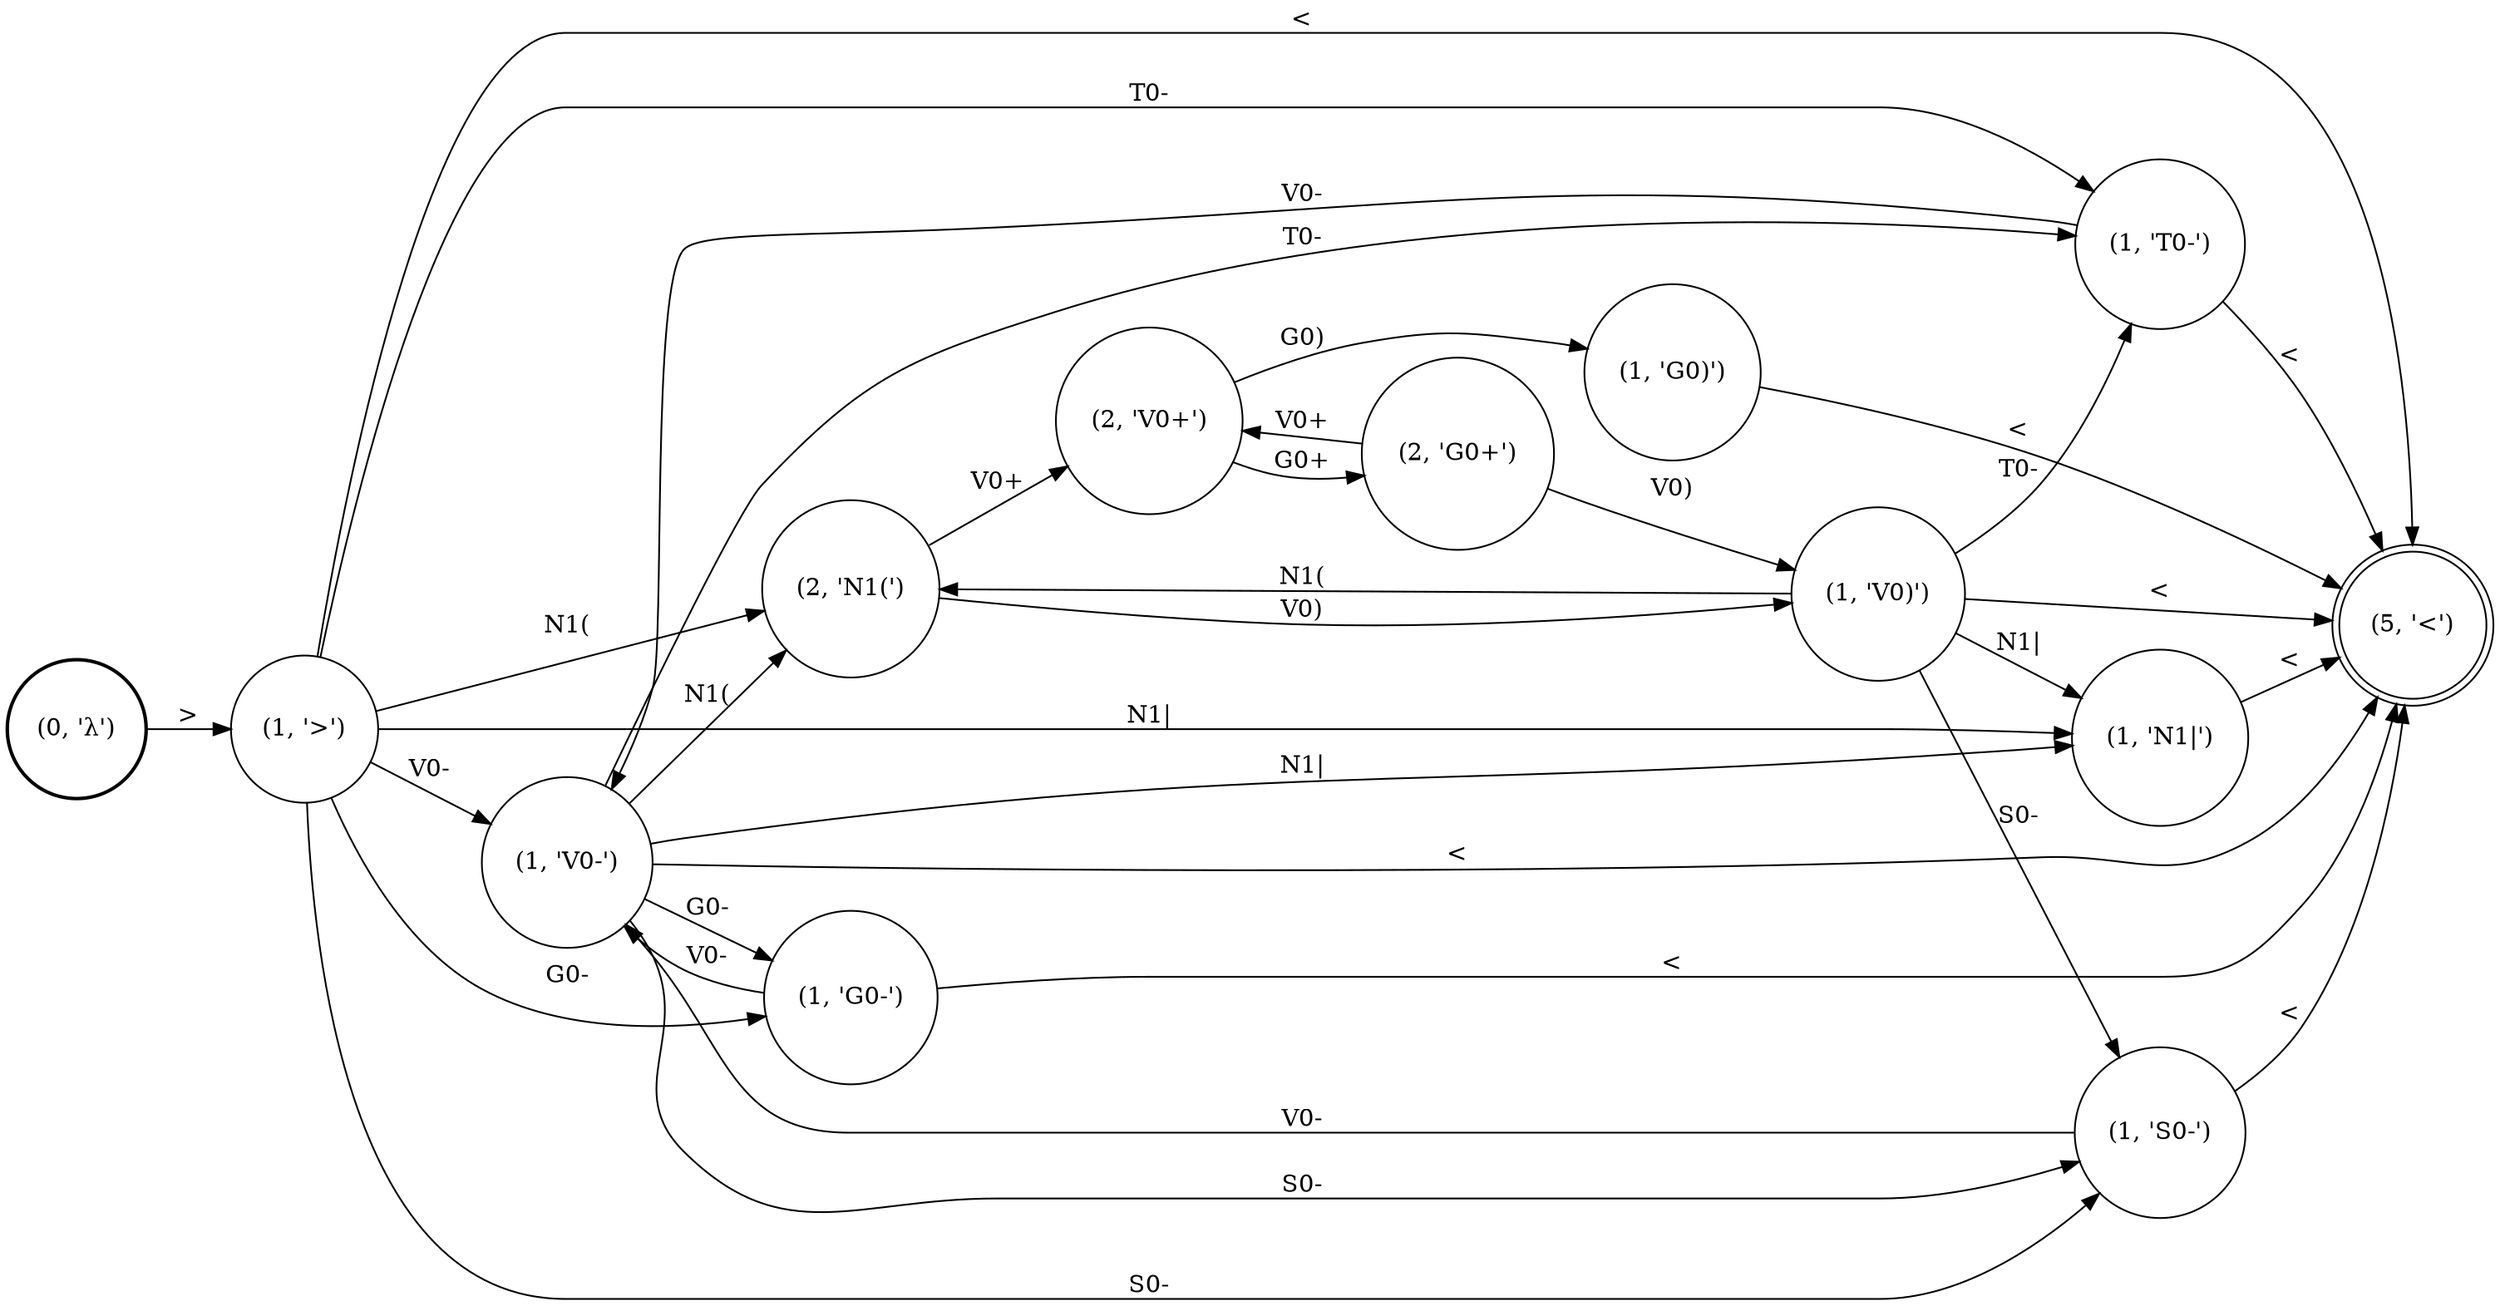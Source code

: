 digraph G {
rankdir=LR;
node [shape=circle]
0 [label="(1, 'V0-')"]
1 [shape=doublecircle label="(5, '<')"]
2 [label="(1, '>')"]
3 [style=bold label="(0, 'λ')"]
4 [label="(1, 'V0)')"]
5 [label="(1, 'T0-')"]
6 [label="(1, 'G0)')"]
7 [label="(1, 'N1|')"]
8 [label="(2, 'N1(')"]
9 [label="(2, 'V0+')"]
10 [label="(1, 'G0-')"]
11 [label="(1, 'S0-')"]
12 [label="(2, 'G0+')"]
5 -> 0 [label="V0-"]
11 -> 1 [label="<"]
10 -> 1 [label="<"]
0 -> 8 [label="N1("]
12 -> 9 [label="V0+"]
4 -> 11 [label="S0-"]
4 -> 7 [label="N1|"]
12 -> 4 [label="V0)"]
9 -> 6 [label="G0)"]
7 -> 1 [label="<"]
2 -> 8 [label="N1("]
0 -> 10 [label="G0-"]
4 -> 8 [label="N1("]
0 -> 5 [label="T0-"]
9 -> 12 [label="G0+"]
4 -> 5 [label="T0-"]
10 -> 0 [label="V0-"]
2 -> 10 [label="G0-"]
2 -> 5 [label="T0-"]
8 -> 9 [label="V0+"]
5 -> 1 [label="<"]
2 -> 1 [label="<"]
8 -> 4 [label="V0)"]
6 -> 1 [label="<"]
3 -> 2 [label=">"]
0 -> 11 [label="S0-"]
0 -> 7 [label="N1|"]
2 -> 11 [label="S0-"]
11 -> 0 [label="V0-"]
0 -> 1 [label="<"]
4 -> 1 [label="<"]
2 -> 7 [label="N1|"]
2 -> 0 [label="V0-"]
}
